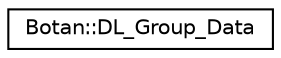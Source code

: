 digraph "Graphical Class Hierarchy"
{
  edge [fontname="Helvetica",fontsize="10",labelfontname="Helvetica",labelfontsize="10"];
  node [fontname="Helvetica",fontsize="10",shape=record];
  rankdir="LR";
  Node0 [label="Botan::DL_Group_Data",height=0.2,width=0.4,color="black", fillcolor="white", style="filled",URL="$class_botan_1_1_d_l___group___data.html"];
}
